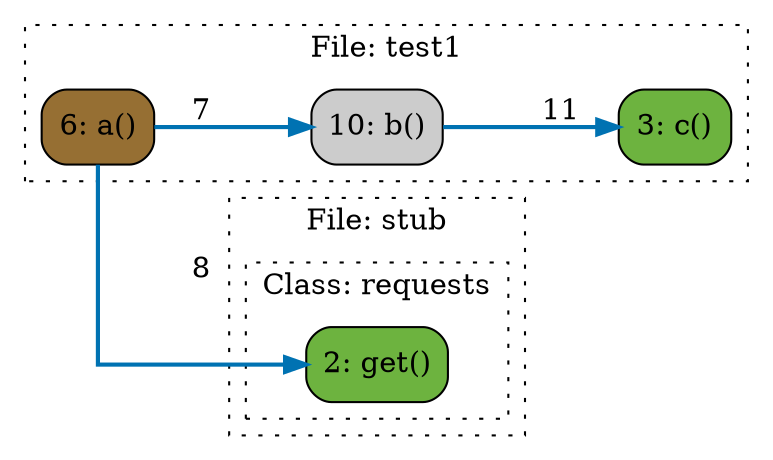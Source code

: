 digraph G {
concentrate=true;
splines="ortho";
rankdir="LR";
node_9d749a38 [label="2: get()" name="stub::requests.get" shape="rect" style="rounded,filled" fillcolor="#6db33f" ];
node_aa16da5d [label="6: a()" name="test1::a" shape="rect" style="rounded,filled" fillcolor="#966F33" ];
node_125fc745 [label="10: b()" name="test1::b" shape="rect" style="rounded,filled" fillcolor="#cccccc" ];
node_0f758f97 [label="3: c()" name="test1::c" shape="rect" style="rounded,filled" fillcolor="#6db33f" ];
node_aa16da5d -> node_9d749a38 [color="#0072B2" penwidth="2" label="8"];
node_aa16da5d -> node_125fc745 [color="#0072B2" penwidth="2" label="7"];
node_125fc745 -> node_0f758f97 [color="#0072B2" penwidth="2" label="11"];
subgraph cluster_ec721f6b {
    label="File: stub";
    name="stub";
    style="filled";
    graph[style=dotted];
    subgraph cluster_5e60909a {
        node_9d749a38;
        label="Class: requests";
        name="requests";
        style="filled";
        graph[style=dotted];
    };
};
subgraph cluster_3a1f24bc {
    node_0f758f97 node_aa16da5d node_125fc745;
    label="File: test1";
    name="test1";
    style="filled";
    graph[style=dotted];
};
}
